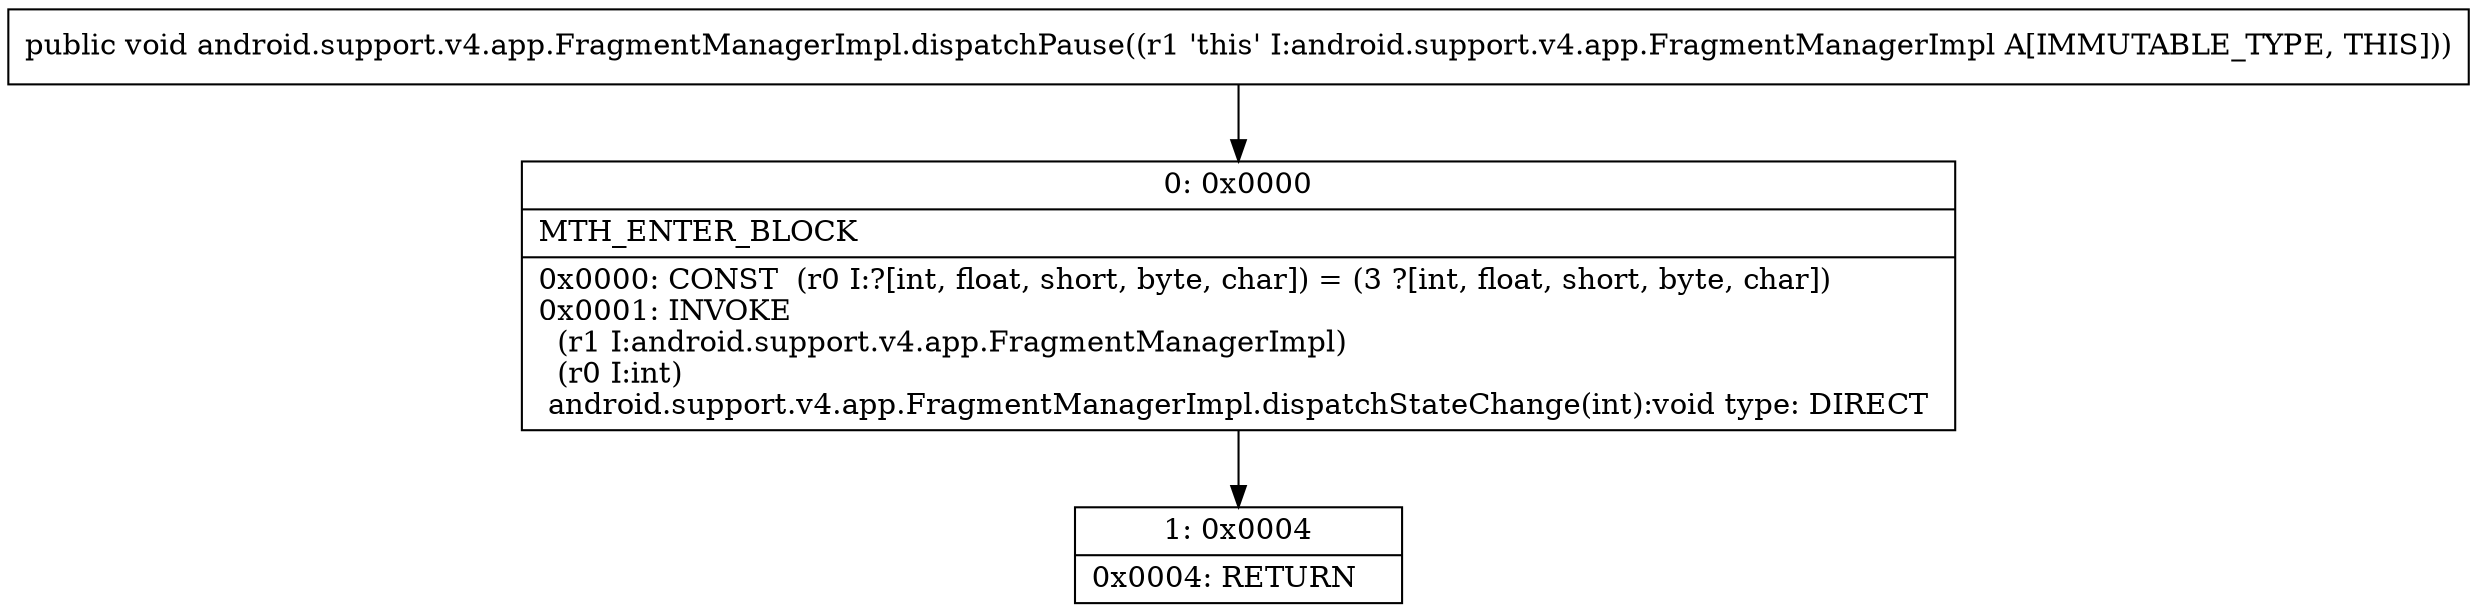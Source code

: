 digraph "CFG forandroid.support.v4.app.FragmentManagerImpl.dispatchPause()V" {
Node_0 [shape=record,label="{0\:\ 0x0000|MTH_ENTER_BLOCK\l|0x0000: CONST  (r0 I:?[int, float, short, byte, char]) = (3 ?[int, float, short, byte, char]) \l0x0001: INVOKE  \l  (r1 I:android.support.v4.app.FragmentManagerImpl)\l  (r0 I:int)\l android.support.v4.app.FragmentManagerImpl.dispatchStateChange(int):void type: DIRECT \l}"];
Node_1 [shape=record,label="{1\:\ 0x0004|0x0004: RETURN   \l}"];
MethodNode[shape=record,label="{public void android.support.v4.app.FragmentManagerImpl.dispatchPause((r1 'this' I:android.support.v4.app.FragmentManagerImpl A[IMMUTABLE_TYPE, THIS])) }"];
MethodNode -> Node_0;
Node_0 -> Node_1;
}

